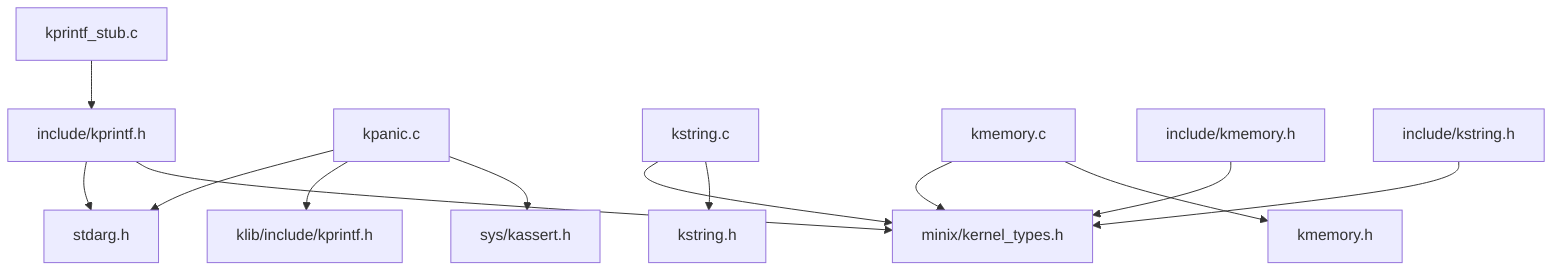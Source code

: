 graph TD
    kprintf_stub.c--> include/kprintf.h
    kpanic.c--> sys/kassert.h
    kpanic.c--> klib/include/kprintf.h
    kpanic.c--> stdarg.h
    kstring.c--> kstring.h
    kstring.c--> minix/kernel_types.h
    kmemory.c--> kmemory.h
    kmemory.c--> minix/kernel_types.h
    include/kprintf.h--> minix/kernel_types.h
    include/kprintf.h--> stdarg.h
    include/kmemory.h--> minix/kernel_types.h
    include/kstring.h--> minix/kernel_types.h